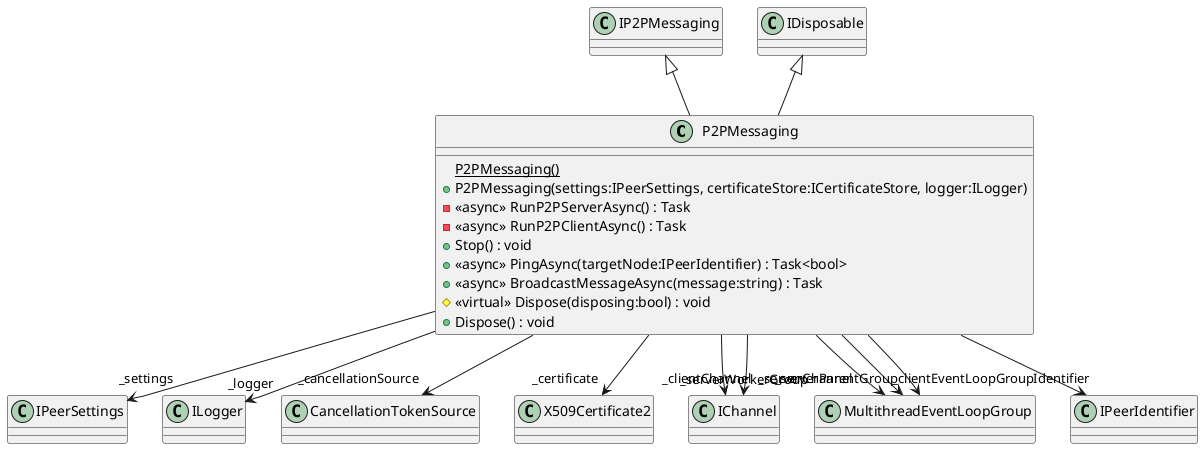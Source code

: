 @startuml
class P2PMessaging {
    {static} P2PMessaging()
    + P2PMessaging(settings:IPeerSettings, certificateStore:ICertificateStore, logger:ILogger)
    - <<async>> RunP2PServerAsync() : Task
    - <<async>> RunP2PClientAsync() : Task
    + Stop() : void
    + <<async>> PingAsync(targetNode:IPeerIdentifier) : Task<bool>
    + <<async>> BroadcastMessageAsync(message:string) : Task
    # <<virtual>> Dispose(disposing:bool) : void
    + Dispose() : void
}
IP2PMessaging <|-- P2PMessaging
IDisposable <|-- P2PMessaging
P2PMessaging --> "_settings" IPeerSettings
P2PMessaging --> "_logger" ILogger
P2PMessaging --> "_cancellationSource" CancellationTokenSource
P2PMessaging --> "_certificate" X509Certificate2
P2PMessaging --> "_clientChannel" IChannel
P2PMessaging --> "_clientEventLoopGroup" MultithreadEventLoopGroup
P2PMessaging --> "_serverChannel" IChannel
P2PMessaging --> "_serverParentGroup" MultithreadEventLoopGroup
P2PMessaging --> "_serverWorkerGroup" MultithreadEventLoopGroup
P2PMessaging --> "Identifier" IPeerIdentifier
@enduml
